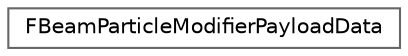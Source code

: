 digraph "Graphical Class Hierarchy"
{
 // INTERACTIVE_SVG=YES
 // LATEX_PDF_SIZE
  bgcolor="transparent";
  edge [fontname=Helvetica,fontsize=10,labelfontname=Helvetica,labelfontsize=10];
  node [fontname=Helvetica,fontsize=10,shape=box,height=0.2,width=0.4];
  rankdir="LR";
  Node0 [id="Node000000",label="FBeamParticleModifierPayloadData",height=0.2,width=0.4,color="grey40", fillcolor="white", style="filled",URL="$da/d01/structFBeamParticleModifierPayloadData.html",tooltip="Particle Beam Modifier Data Payload."];
}
